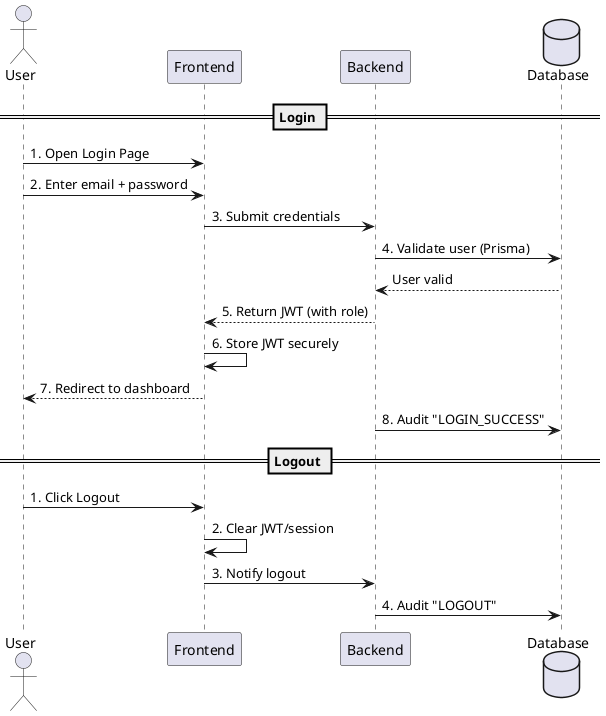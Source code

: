 @startuml UserAuth
actor User
participant Frontend
participant Backend
database Database

== Login ==
User -> Frontend: 1. Open Login Page
User -> Frontend: 2. Enter email + password
Frontend -> Backend: 3. Submit credentials
Backend -> Database: 4. Validate user (Prisma)
Database --> Backend: User valid
Backend --> Frontend: 5. Return JWT (with role)
Frontend -> Frontend: 6. Store JWT securely
Frontend --> User: 7. Redirect to dashboard
Backend -> Database: 8. Audit "LOGIN_SUCCESS"

== Logout ==
User -> Frontend: 1. Click Logout
Frontend -> Frontend: 2. Clear JWT/session
Frontend -> Backend: 3. Notify logout
Backend -> Database: 4. Audit "LOGOUT"
@enduml